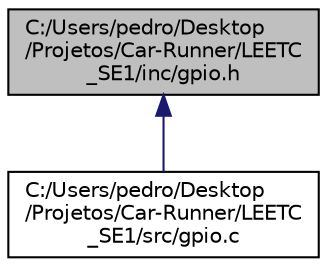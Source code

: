 digraph "C:/Users/pedro/Desktop/Projetos/Car-Runner/LEETC_SE1/inc/gpio.h"
{
 // LATEX_PDF_SIZE
  edge [fontname="Helvetica",fontsize="10",labelfontname="Helvetica",labelfontsize="10"];
  node [fontname="Helvetica",fontsize="10",shape=record];
  Node1 [label="C:/Users/pedro/Desktop\l/Projetos/Car-Runner/LEETC\l_SE1/inc/gpio.h",height=0.2,width=0.4,color="black", fillcolor="grey75", style="filled", fontcolor="black",tooltip=" "];
  Node1 -> Node2 [dir="back",color="midnightblue",fontsize="10",style="solid",fontname="Helvetica"];
  Node2 [label="C:/Users/pedro/Desktop\l/Projetos/Car-Runner/LEETC\l_SE1/src/gpio.c",height=0.2,width=0.4,color="black", fillcolor="white", style="filled",URL="$d8/da0/gpio_8c.html",tooltip=" "];
}
